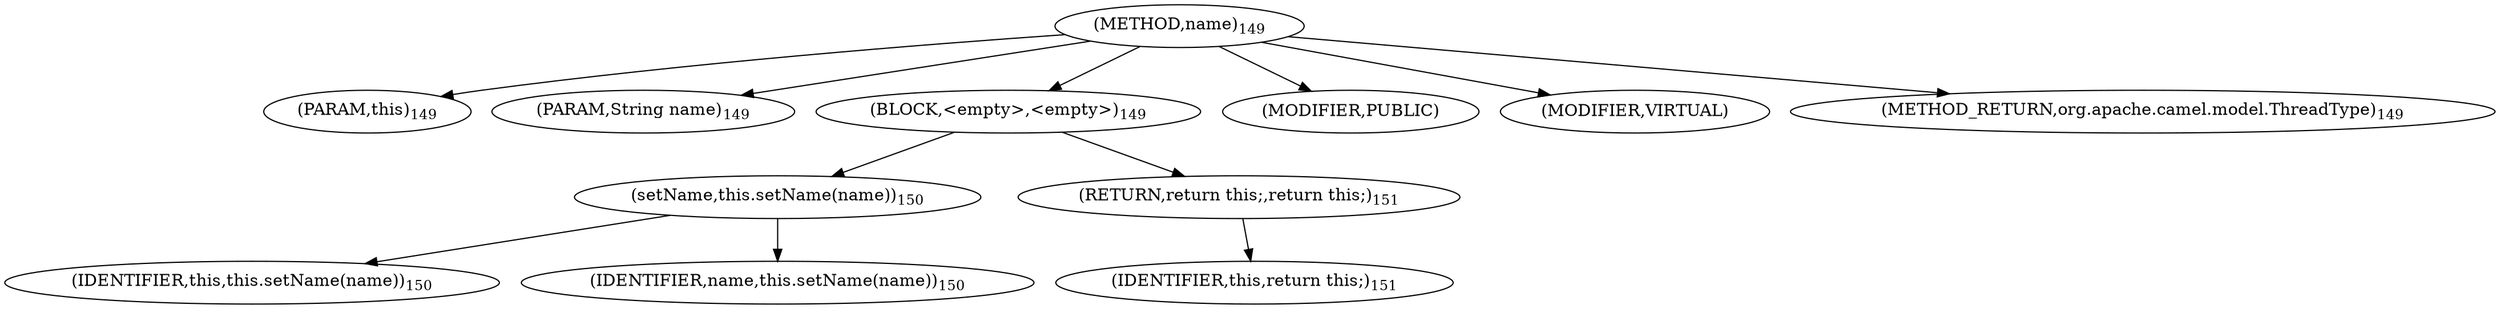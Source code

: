 digraph "name" {  
"433" [label = <(METHOD,name)<SUB>149</SUB>> ]
"29" [label = <(PARAM,this)<SUB>149</SUB>> ]
"434" [label = <(PARAM,String name)<SUB>149</SUB>> ]
"435" [label = <(BLOCK,&lt;empty&gt;,&lt;empty&gt;)<SUB>149</SUB>> ]
"436" [label = <(setName,this.setName(name))<SUB>150</SUB>> ]
"28" [label = <(IDENTIFIER,this,this.setName(name))<SUB>150</SUB>> ]
"437" [label = <(IDENTIFIER,name,this.setName(name))<SUB>150</SUB>> ]
"438" [label = <(RETURN,return this;,return this;)<SUB>151</SUB>> ]
"30" [label = <(IDENTIFIER,this,return this;)<SUB>151</SUB>> ]
"439" [label = <(MODIFIER,PUBLIC)> ]
"440" [label = <(MODIFIER,VIRTUAL)> ]
"441" [label = <(METHOD_RETURN,org.apache.camel.model.ThreadType)<SUB>149</SUB>> ]
  "433" -> "29" 
  "433" -> "434" 
  "433" -> "435" 
  "433" -> "439" 
  "433" -> "440" 
  "433" -> "441" 
  "435" -> "436" 
  "435" -> "438" 
  "436" -> "28" 
  "436" -> "437" 
  "438" -> "30" 
}
